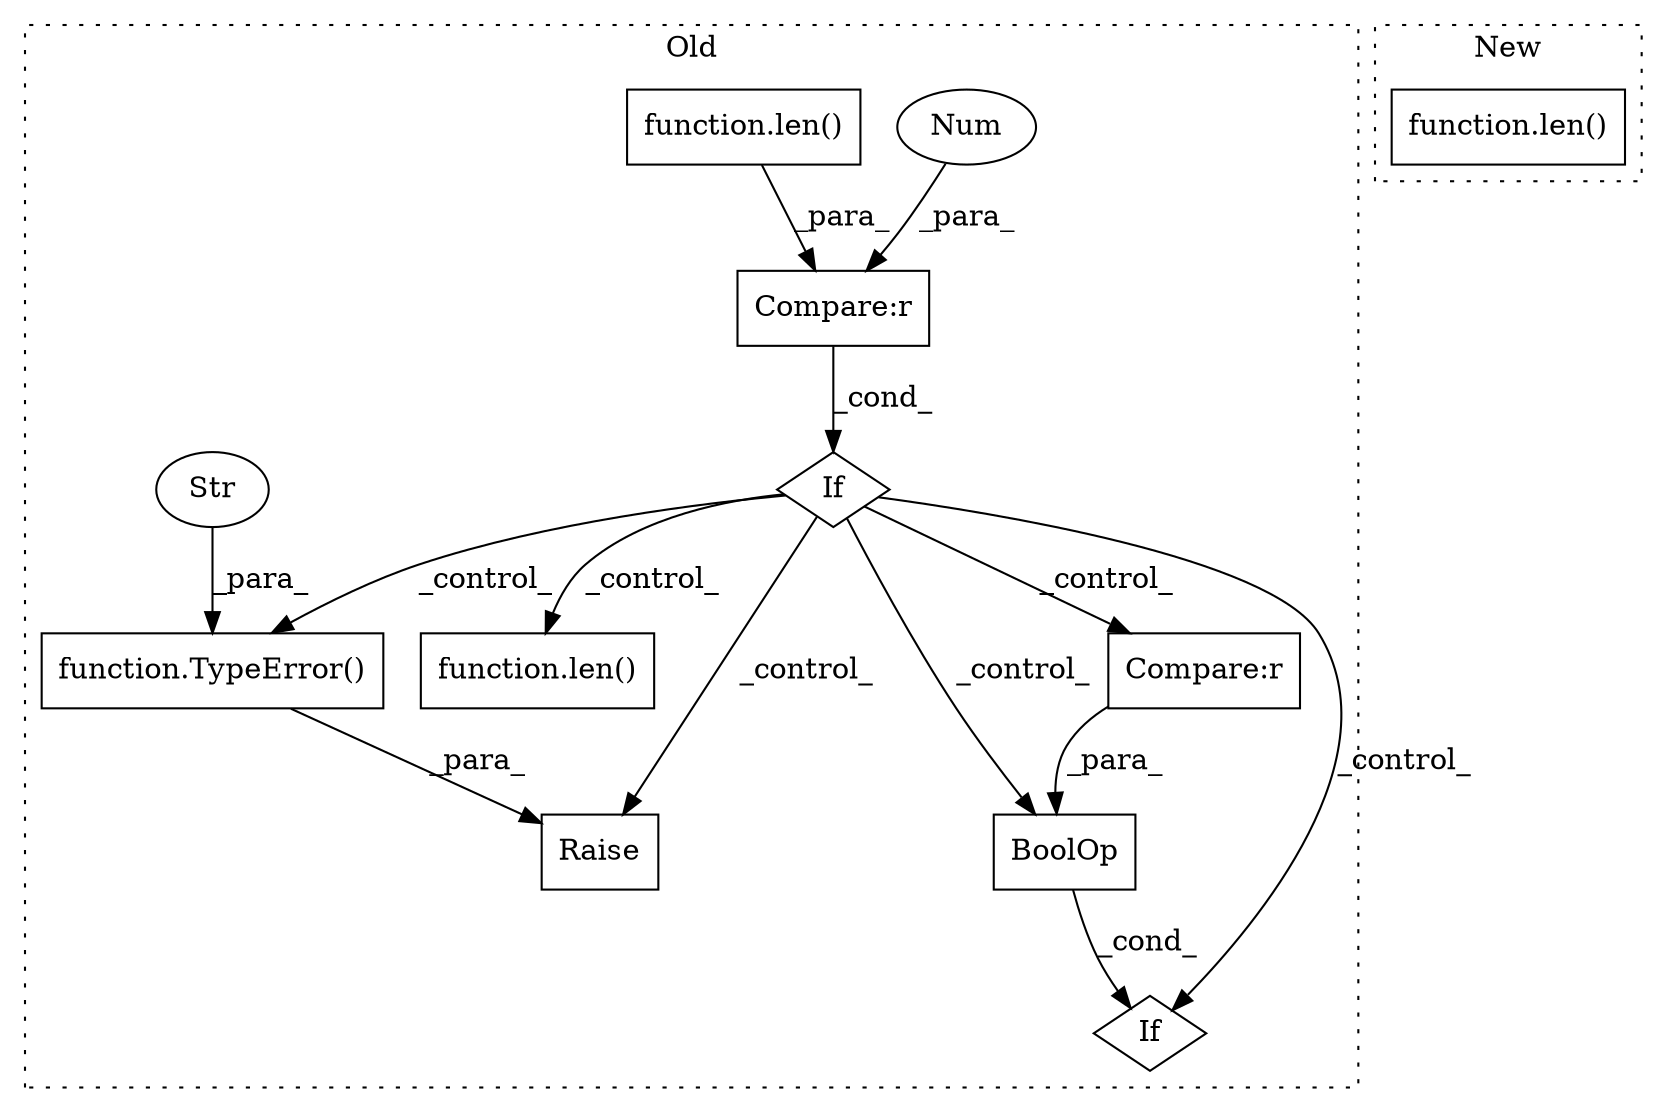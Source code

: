 digraph G {
subgraph cluster0 {
1 [label="function.TypeError()" a="75" s="6599,6643" l="10,1" shape="box"];
3 [label="Raise" a="91" s="6593" l="6" shape="box"];
4 [label="Str" a="66" s="6609" l="34" shape="ellipse"];
5 [label="If" a="96" s="6506" l="3" shape="diamond"];
6 [label="Compare:r" a="40" s="6509" l="15" shape="box"];
7 [label="Num" a="76" s="6523" l="1" shape="ellipse"];
8 [label="function.len()" a="75" s="6509,6519" l="4,1" shape="box"];
9 [label="If" a="96" s="6957" l="3" shape="diamond"];
10 [label="function.len()" a="75" s="7370,7389" l="4,1" shape="box"];
11 [label="Compare:r" a="40" s="6960" l="20" shape="box"];
12 [label="BoolOp" a="72" s="6960" l="42" shape="box"];
label = "Old";
style="dotted";
}
subgraph cluster1 {
2 [label="function.len()" a="75" s="6780,6798" l="4,1" shape="box"];
label = "New";
style="dotted";
}
1 -> 3 [label="_para_"];
4 -> 1 [label="_para_"];
5 -> 3 [label="_control_"];
5 -> 11 [label="_control_"];
5 -> 1 [label="_control_"];
5 -> 9 [label="_control_"];
5 -> 10 [label="_control_"];
5 -> 12 [label="_control_"];
6 -> 5 [label="_cond_"];
7 -> 6 [label="_para_"];
8 -> 6 [label="_para_"];
11 -> 12 [label="_para_"];
12 -> 9 [label="_cond_"];
}